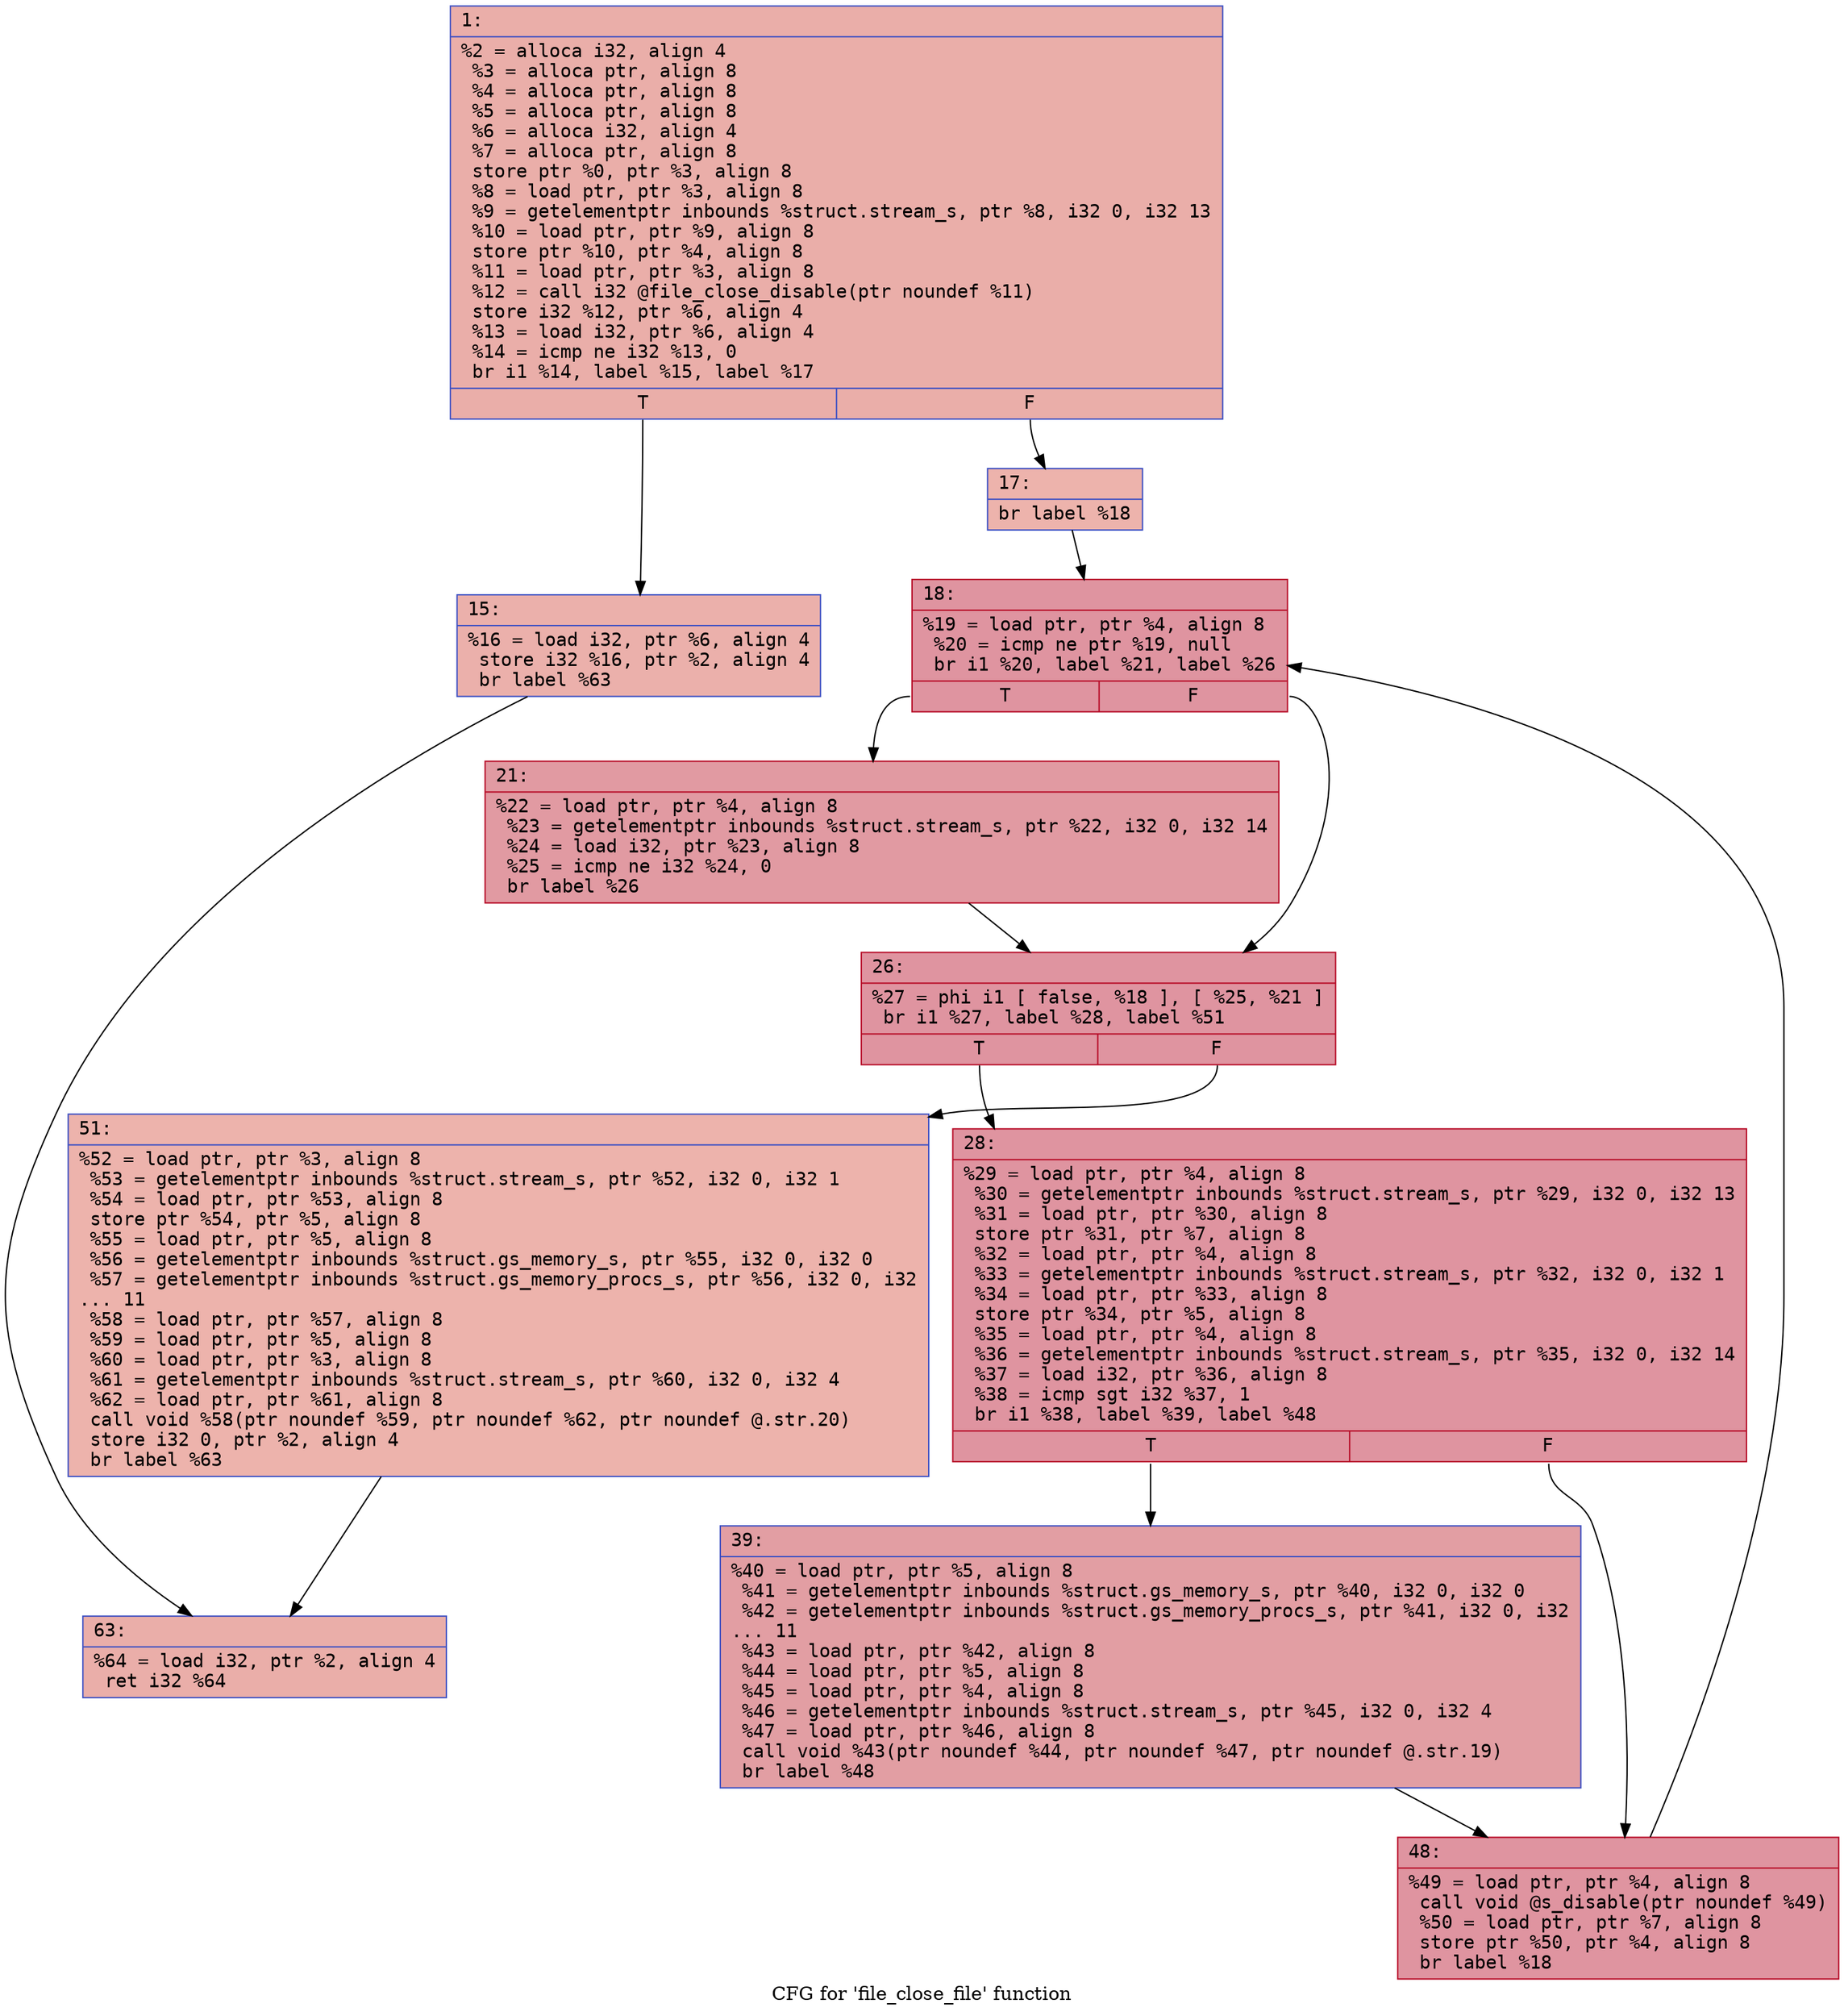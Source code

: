 digraph "CFG for 'file_close_file' function" {
	label="CFG for 'file_close_file' function";

	Node0x60000212b6b0 [shape=record,color="#3d50c3ff", style=filled, fillcolor="#d0473d70" fontname="Courier",label="{1:\l|  %2 = alloca i32, align 4\l  %3 = alloca ptr, align 8\l  %4 = alloca ptr, align 8\l  %5 = alloca ptr, align 8\l  %6 = alloca i32, align 4\l  %7 = alloca ptr, align 8\l  store ptr %0, ptr %3, align 8\l  %8 = load ptr, ptr %3, align 8\l  %9 = getelementptr inbounds %struct.stream_s, ptr %8, i32 0, i32 13\l  %10 = load ptr, ptr %9, align 8\l  store ptr %10, ptr %4, align 8\l  %11 = load ptr, ptr %3, align 8\l  %12 = call i32 @file_close_disable(ptr noundef %11)\l  store i32 %12, ptr %6, align 4\l  %13 = load i32, ptr %6, align 4\l  %14 = icmp ne i32 %13, 0\l  br i1 %14, label %15, label %17\l|{<s0>T|<s1>F}}"];
	Node0x60000212b6b0:s0 -> Node0x60000212b700[tooltip="1 -> 15\nProbability 62.50%" ];
	Node0x60000212b6b0:s1 -> Node0x60000212b750[tooltip="1 -> 17\nProbability 37.50%" ];
	Node0x60000212b700 [shape=record,color="#3d50c3ff", style=filled, fillcolor="#d24b4070" fontname="Courier",label="{15:\l|  %16 = load i32, ptr %6, align 4\l  store i32 %16, ptr %2, align 4\l  br label %63\l}"];
	Node0x60000212b700 -> Node0x60000212b9d0[tooltip="15 -> 63\nProbability 100.00%" ];
	Node0x60000212b750 [shape=record,color="#3d50c3ff", style=filled, fillcolor="#d6524470" fontname="Courier",label="{17:\l|  br label %18\l}"];
	Node0x60000212b750 -> Node0x60000212b7a0[tooltip="17 -> 18\nProbability 100.00%" ];
	Node0x60000212b7a0 [shape=record,color="#b70d28ff", style=filled, fillcolor="#b70d2870" fontname="Courier",label="{18:\l|  %19 = load ptr, ptr %4, align 8\l  %20 = icmp ne ptr %19, null\l  br i1 %20, label %21, label %26\l|{<s0>T|<s1>F}}"];
	Node0x60000212b7a0:s0 -> Node0x60000212b7f0[tooltip="18 -> 21\nProbability 62.50%" ];
	Node0x60000212b7a0:s1 -> Node0x60000212b840[tooltip="18 -> 26\nProbability 37.50%" ];
	Node0x60000212b7f0 [shape=record,color="#b70d28ff", style=filled, fillcolor="#bb1b2c70" fontname="Courier",label="{21:\l|  %22 = load ptr, ptr %4, align 8\l  %23 = getelementptr inbounds %struct.stream_s, ptr %22, i32 0, i32 14\l  %24 = load i32, ptr %23, align 8\l  %25 = icmp ne i32 %24, 0\l  br label %26\l}"];
	Node0x60000212b7f0 -> Node0x60000212b840[tooltip="21 -> 26\nProbability 100.00%" ];
	Node0x60000212b840 [shape=record,color="#b70d28ff", style=filled, fillcolor="#b70d2870" fontname="Courier",label="{26:\l|  %27 = phi i1 [ false, %18 ], [ %25, %21 ]\l  br i1 %27, label %28, label %51\l|{<s0>T|<s1>F}}"];
	Node0x60000212b840:s0 -> Node0x60000212b890[tooltip="26 -> 28\nProbability 96.88%" ];
	Node0x60000212b840:s1 -> Node0x60000212b980[tooltip="26 -> 51\nProbability 3.12%" ];
	Node0x60000212b890 [shape=record,color="#b70d28ff", style=filled, fillcolor="#b70d2870" fontname="Courier",label="{28:\l|  %29 = load ptr, ptr %4, align 8\l  %30 = getelementptr inbounds %struct.stream_s, ptr %29, i32 0, i32 13\l  %31 = load ptr, ptr %30, align 8\l  store ptr %31, ptr %7, align 8\l  %32 = load ptr, ptr %4, align 8\l  %33 = getelementptr inbounds %struct.stream_s, ptr %32, i32 0, i32 1\l  %34 = load ptr, ptr %33, align 8\l  store ptr %34, ptr %5, align 8\l  %35 = load ptr, ptr %4, align 8\l  %36 = getelementptr inbounds %struct.stream_s, ptr %35, i32 0, i32 14\l  %37 = load i32, ptr %36, align 8\l  %38 = icmp sgt i32 %37, 1\l  br i1 %38, label %39, label %48\l|{<s0>T|<s1>F}}"];
	Node0x60000212b890:s0 -> Node0x60000212b8e0[tooltip="28 -> 39\nProbability 50.00%" ];
	Node0x60000212b890:s1 -> Node0x60000212b930[tooltip="28 -> 48\nProbability 50.00%" ];
	Node0x60000212b8e0 [shape=record,color="#3d50c3ff", style=filled, fillcolor="#be242e70" fontname="Courier",label="{39:\l|  %40 = load ptr, ptr %5, align 8\l  %41 = getelementptr inbounds %struct.gs_memory_s, ptr %40, i32 0, i32 0\l  %42 = getelementptr inbounds %struct.gs_memory_procs_s, ptr %41, i32 0, i32\l... 11\l  %43 = load ptr, ptr %42, align 8\l  %44 = load ptr, ptr %5, align 8\l  %45 = load ptr, ptr %4, align 8\l  %46 = getelementptr inbounds %struct.stream_s, ptr %45, i32 0, i32 4\l  %47 = load ptr, ptr %46, align 8\l  call void %43(ptr noundef %44, ptr noundef %47, ptr noundef @.str.19)\l  br label %48\l}"];
	Node0x60000212b8e0 -> Node0x60000212b930[tooltip="39 -> 48\nProbability 100.00%" ];
	Node0x60000212b930 [shape=record,color="#b70d28ff", style=filled, fillcolor="#b70d2870" fontname="Courier",label="{48:\l|  %49 = load ptr, ptr %4, align 8\l  call void @s_disable(ptr noundef %49)\l  %50 = load ptr, ptr %7, align 8\l  store ptr %50, ptr %4, align 8\l  br label %18\l}"];
	Node0x60000212b930 -> Node0x60000212b7a0[tooltip="48 -> 18\nProbability 100.00%" ];
	Node0x60000212b980 [shape=record,color="#3d50c3ff", style=filled, fillcolor="#d6524470" fontname="Courier",label="{51:\l|  %52 = load ptr, ptr %3, align 8\l  %53 = getelementptr inbounds %struct.stream_s, ptr %52, i32 0, i32 1\l  %54 = load ptr, ptr %53, align 8\l  store ptr %54, ptr %5, align 8\l  %55 = load ptr, ptr %5, align 8\l  %56 = getelementptr inbounds %struct.gs_memory_s, ptr %55, i32 0, i32 0\l  %57 = getelementptr inbounds %struct.gs_memory_procs_s, ptr %56, i32 0, i32\l... 11\l  %58 = load ptr, ptr %57, align 8\l  %59 = load ptr, ptr %5, align 8\l  %60 = load ptr, ptr %3, align 8\l  %61 = getelementptr inbounds %struct.stream_s, ptr %60, i32 0, i32 4\l  %62 = load ptr, ptr %61, align 8\l  call void %58(ptr noundef %59, ptr noundef %62, ptr noundef @.str.20)\l  store i32 0, ptr %2, align 4\l  br label %63\l}"];
	Node0x60000212b980 -> Node0x60000212b9d0[tooltip="51 -> 63\nProbability 100.00%" ];
	Node0x60000212b9d0 [shape=record,color="#3d50c3ff", style=filled, fillcolor="#d0473d70" fontname="Courier",label="{63:\l|  %64 = load i32, ptr %2, align 4\l  ret i32 %64\l}"];
}

